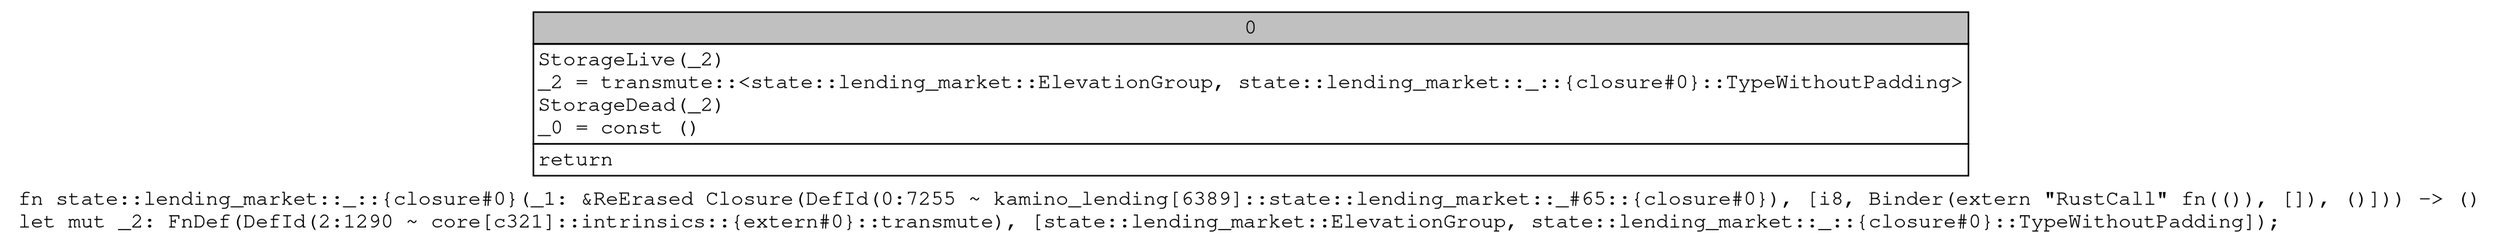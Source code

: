 digraph Mir_0_7255 {
    graph [fontname="Courier, monospace"];
    node [fontname="Courier, monospace"];
    edge [fontname="Courier, monospace"];
    label=<fn state::lending_market::_::{closure#0}(_1: &amp;ReErased Closure(DefId(0:7255 ~ kamino_lending[6389]::state::lending_market::_#65::{closure#0}), [i8, Binder(extern &quot;RustCall&quot; fn(()), []), ()])) -&gt; ()<br align="left"/>let mut _2: FnDef(DefId(2:1290 ~ core[c321]::intrinsics::{extern#0}::transmute), [state::lending_market::ElevationGroup, state::lending_market::_::{closure#0}::TypeWithoutPadding]);<br align="left"/>>;
    bb0__0_7255 [shape="none", label=<<table border="0" cellborder="1" cellspacing="0"><tr><td bgcolor="gray" align="center" colspan="1">0</td></tr><tr><td align="left" balign="left">StorageLive(_2)<br/>_2 = transmute::&lt;state::lending_market::ElevationGroup, state::lending_market::_::{closure#0}::TypeWithoutPadding&gt;<br/>StorageDead(_2)<br/>_0 = const ()<br/></td></tr><tr><td align="left">return</td></tr></table>>];
}
